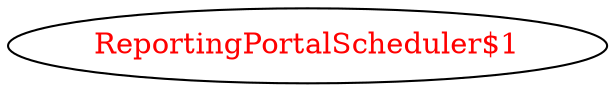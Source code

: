digraph dependencyGraph {
 concentrate=true;
 ranksep="2.0";
 rankdir="LR"; 
 splines="ortho";
"ReportingPortalScheduler$1" [fontcolor="red"];
}